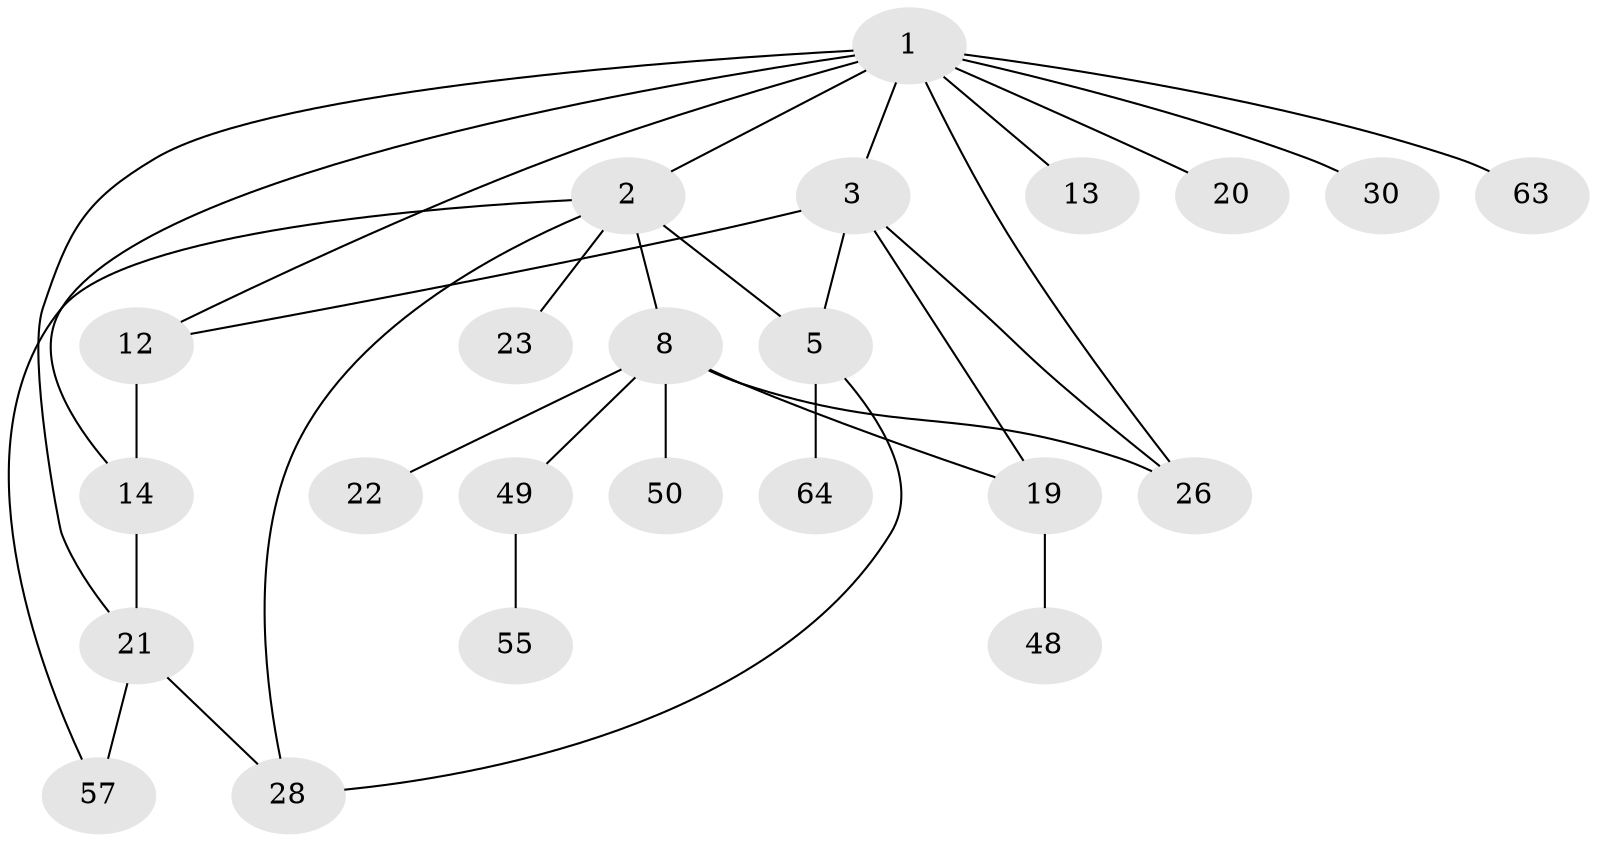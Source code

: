 // original degree distribution, {11: 0.01282051282051282, 6: 0.01282051282051282, 5: 0.05128205128205128, 4: 0.07692307692307693, 2: 0.4230769230769231, 1: 0.28205128205128205, 3: 0.14102564102564102}
// Generated by graph-tools (version 1.1) at 2025/17/03/04/25 18:17:09]
// undirected, 23 vertices, 32 edges
graph export_dot {
graph [start="1"]
  node [color=gray90,style=filled];
  1 [super="+4+38"];
  2;
  3 [super="+6+10+27"];
  5 [super="+9"];
  8 [super="+11+16+32+41"];
  12 [super="+25+18+17"];
  13;
  14 [super="+35+43+40"];
  19 [super="+29+70+46"];
  20;
  21 [super="+33+47"];
  22 [super="+76"];
  23 [super="+37"];
  26 [super="+61+39"];
  28 [super="+71+75"];
  30;
  48 [super="+65"];
  49 [super="+51"];
  50;
  55;
  57;
  63;
  64;
  1 -- 2;
  1 -- 3 [weight=2];
  1 -- 13 [weight=2];
  1 -- 14;
  1 -- 20;
  1 -- 21;
  1 -- 26;
  1 -- 30;
  1 -- 63;
  1 -- 12;
  2 -- 5;
  2 -- 8;
  2 -- 23;
  2 -- 28;
  2 -- 57;
  3 -- 12;
  3 -- 5;
  3 -- 19;
  3 -- 26;
  5 -- 64;
  5 -- 28 [weight=2];
  8 -- 50;
  8 -- 19 [weight=2];
  8 -- 22;
  8 -- 49;
  8 -- 26;
  12 -- 14;
  14 -- 21;
  19 -- 48;
  21 -- 28;
  21 -- 57;
  49 -- 55;
}
